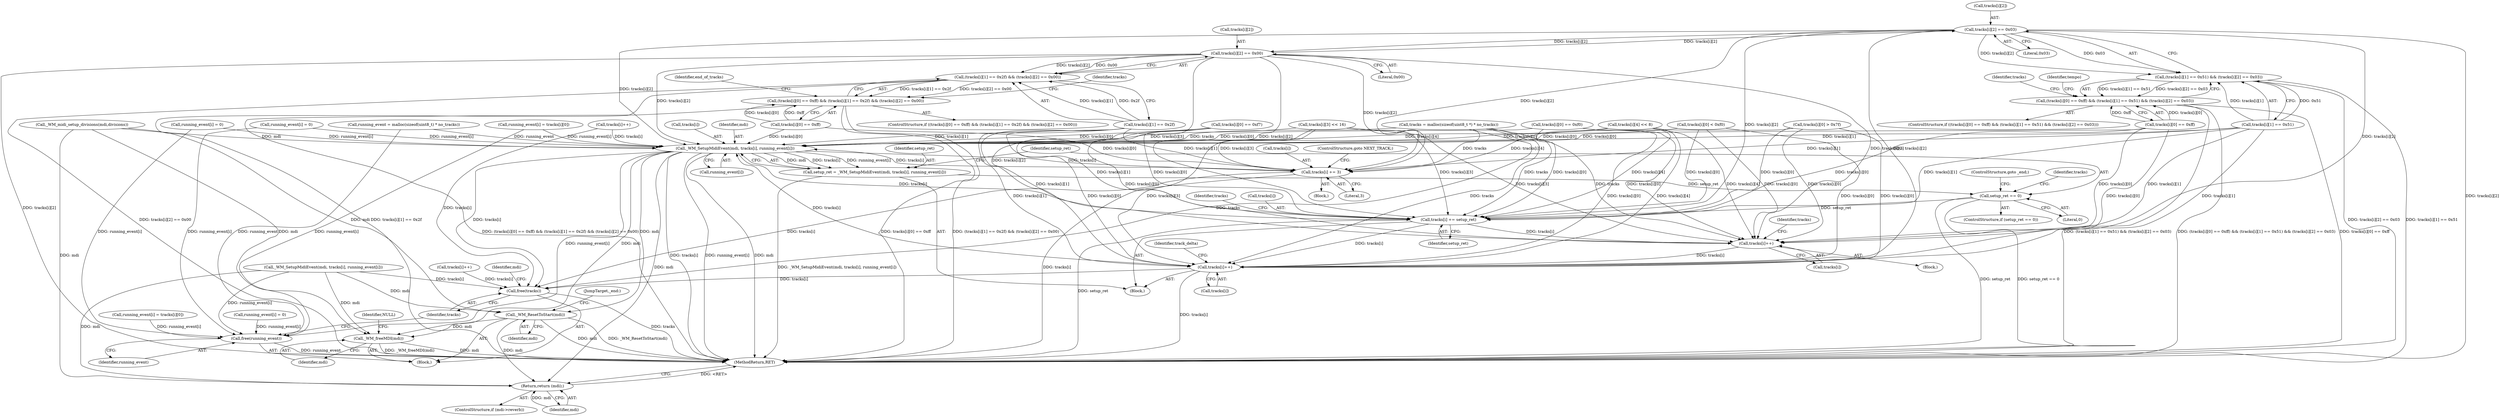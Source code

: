 digraph "0_wildmidi_660b513d99bced8783a4a5984ac2f742c74ebbdd_1@pointer" {
"1000884" [label="(Call,tracks[i][2] == 0x03)"];
"1000845" [label="(Call,tracks[i][2] == 0x00)"];
"1000884" [label="(Call,tracks[i][2] == 0x03)"];
"1000763" [label="(Call,_WM_SetupMidiEvent(mdi, tracks[i], running_event[i]))"];
"1000761" [label="(Call,setup_ret = _WM_SetupMidiEvent(mdi, tracks[i], running_event[i]))"];
"1000772" [label="(Call,setup_ret == 0)"];
"1000926" [label="(Call,tracks[i] += setup_ret)"];
"1000957" [label="(Call,tracks[i]++)"];
"1000983" [label="(Call,tracks[i]++)"];
"1001423" [label="(Call,free(tracks))"];
"1000860" [label="(Call,tracks[i] += 3)"];
"1001412" [label="(Call,_WM_ResetToStart(mdi))"];
"1001429" [label="(Return,return (mdi);)"];
"1001431" [label="(Call,_WM_freeMDI(mdi))"];
"1001421" [label="(Call,free(running_event))"];
"1000837" [label="(Call,(tracks[i][1] == 0x2f) && (tracks[i][2] == 0x00))"];
"1000829" [label="(Call,(tracks[i][0] == 0xff) && (tracks[i][1] == 0x2f) && (tracks[i][2] == 0x00))"];
"1000876" [label="(Call,(tracks[i][1] == 0x51) && (tracks[i][2] == 0x03))"];
"1000868" [label="(Call,(tracks[i][0] == 0xff) && (tracks[i][1] == 0x51) && (tracks[i][2] == 0x03))"];
"1001427" [label="(Identifier,mdi)"];
"1001425" [label="(ControlStructure,if (mdi->reverb))"];
"1000877" [label="(Call,tracks[i][1] == 0x51)"];
"1000869" [label="(Call,tracks[i][0] == 0xff)"];
"1000624" [label="(Call,tracks[i]++)"];
"1000570" [label="(Call,running_event[i] = 0)"];
"1000762" [label="(Identifier,setup_ret)"];
"1000864" [label="(Literal,3)"];
"1000872" [label="(Identifier,tracks)"];
"1000867" [label="(ControlStructure,if ((tracks[i][0] == 0xff) && (tracks[i][1] == 0x51) && (tracks[i][2] == 0x03)))"];
"1000851" [label="(Literal,0x00)"];
"1000768" [label="(Call,running_event[i])"];
"1000814" [label="(Call,tracks[i][0] == 0xf7)"];
"1000868" [label="(Call,(tracks[i][0] == 0xff) && (tracks[i][1] == 0x51) && (tracks[i][2] == 0x03))"];
"1000765" [label="(Call,tracks[i])"];
"1000781" [label="(Identifier,tracks)"];
"1000773" [label="(Identifier,setup_ret)"];
"1000845" [label="(Call,tracks[i][2] == 0x00)"];
"1000392" [label="(Call,_WM_midi_setup_divisions(mdi,divisions))"];
"1000895" [label="(Call,tracks[i][3] << 16)"];
"1000774" [label="(Literal,0)"];
"1000852" [label="(Block,)"];
"1000928" [label="(Identifier,tracks)"];
"1000984" [label="(Call,tracks[i])"];
"1000122" [label="(Block,)"];
"1000957" [label="(Call,tracks[i]++)"];
"1000416" [label="(Call,running_event = malloc(sizeof(uint8_t) * no_tracks))"];
"1000395" [label="(Call,tracks = malloc(sizeof(uint8_t *) * no_tracks))"];
"1001304" [label="(Call,tracks[i]++)"];
"1000760" [label="(Block,)"];
"1000865" [label="(ControlStructure,goto NEXT_TRACK;)"];
"1001432" [label="(Identifier,mdi)"];
"1000772" [label="(Call,setup_ret == 0)"];
"1000830" [label="(Call,tracks[i][0] == 0xff)"];
"1000935" [label="(Identifier,tracks)"];
"1000884" [label="(Call,tracks[i][2] == 0x03)"];
"1000776" [label="(ControlStructure,goto _end;)"];
"1000828" [label="(ControlStructure,if ((tracks[i][0] == 0xff) && (tracks[i][1] == 0x2f) && (tracks[i][2] == 0x00)))"];
"1000893" [label="(Identifier,tempo)"];
"1001414" [label="(JumpTarget,_end:)"];
"1000838" [label="(Call,tracks[i][1] == 0x2f)"];
"1001430" [label="(Identifier,mdi)"];
"1001086" [label="(Call,_WM_SetupMidiEvent(mdi, tracks[i], running_event[i]))"];
"1001423" [label="(Call,free(tracks))"];
"1000861" [label="(Call,tracks[i])"];
"1000926" [label="(Call,tracks[i] += setup_ret)"];
"1000940" [label="(Block,)"];
"1001424" [label="(Identifier,tracks)"];
"1000761" [label="(Call,setup_ret = _WM_SetupMidiEvent(mdi, tracks[i], running_event[i]))"];
"1000795" [label="(Call,running_event[i] = tracks[i][0])"];
"1001412" [label="(Call,_WM_ResetToStart(mdi))"];
"1000958" [label="(Call,tracks[i])"];
"1000854" [label="(Identifier,end_of_tracks)"];
"1000763" [label="(Call,_WM_SetupMidiEvent(mdi, tracks[i], running_event[i]))"];
"1001118" [label="(Call,running_event[i] = tracks[i][0])"];
"1000787" [label="(Call,tracks[i][0] < 0xf0)"];
"1000822" [label="(Call,running_event[i] = 0)"];
"1000807" [label="(Call,tracks[i][0] == 0xf0)"];
"1001421" [label="(Call,free(running_event))"];
"1000885" [label="(Call,tracks[i][2])"];
"1001429" [label="(Return,return (mdi);)"];
"1001435" [label="(MethodReturn,RET)"];
"1000778" [label="(Call,tracks[i][0] > 0x7f)"];
"1001431" [label="(Call,_WM_freeMDI(mdi))"];
"1000930" [label="(Identifier,setup_ret)"];
"1000927" [label="(Call,tracks[i])"];
"1001434" [label="(Identifier,NULL)"];
"1000983" [label="(Call,tracks[i]++)"];
"1000903" [label="(Call,tracks[i][4] << 8)"];
"1000964" [label="(Identifier,tracks)"];
"1001422" [label="(Identifier,running_event)"];
"1000829" [label="(Call,(tracks[i][0] == 0xff) && (tracks[i][1] == 0x2f) && (tracks[i][2] == 0x00))"];
"1000860" [label="(Call,tracks[i] += 3)"];
"1000876" [label="(Call,(tracks[i][1] == 0x51) && (tracks[i][2] == 0x03))"];
"1001413" [label="(Identifier,mdi)"];
"1000771" [label="(ControlStructure,if (setup_ret == 0))"];
"1001145" [label="(Call,running_event[i] = 0)"];
"1000837" [label="(Call,(tracks[i][1] == 0x2f) && (tracks[i][2] == 0x00))"];
"1000846" [label="(Call,tracks[i][2])"];
"1000989" [label="(Identifier,track_delta)"];
"1000764" [label="(Identifier,mdi)"];
"1000890" [label="(Literal,0x03)"];
"1000884" -> "1000876"  [label="AST: "];
"1000884" -> "1000890"  [label="CFG: "];
"1000885" -> "1000884"  [label="AST: "];
"1000890" -> "1000884"  [label="AST: "];
"1000876" -> "1000884"  [label="CFG: "];
"1000884" -> "1001435"  [label="DDG: tracks[i][2]"];
"1000884" -> "1000763"  [label="DDG: tracks[i][2]"];
"1000884" -> "1000845"  [label="DDG: tracks[i][2]"];
"1000884" -> "1000860"  [label="DDG: tracks[i][2]"];
"1000884" -> "1000876"  [label="DDG: tracks[i][2]"];
"1000884" -> "1000876"  [label="DDG: 0x03"];
"1000845" -> "1000884"  [label="DDG: tracks[i][2]"];
"1000884" -> "1000926"  [label="DDG: tracks[i][2]"];
"1000884" -> "1000957"  [label="DDG: tracks[i][2]"];
"1000884" -> "1000983"  [label="DDG: tracks[i][2]"];
"1000845" -> "1000837"  [label="AST: "];
"1000845" -> "1000851"  [label="CFG: "];
"1000846" -> "1000845"  [label="AST: "];
"1000851" -> "1000845"  [label="AST: "];
"1000837" -> "1000845"  [label="CFG: "];
"1000845" -> "1001435"  [label="DDG: tracks[i][2]"];
"1000845" -> "1000763"  [label="DDG: tracks[i][2]"];
"1000845" -> "1000837"  [label="DDG: tracks[i][2]"];
"1000845" -> "1000837"  [label="DDG: 0x00"];
"1000845" -> "1000860"  [label="DDG: tracks[i][2]"];
"1000845" -> "1000926"  [label="DDG: tracks[i][2]"];
"1000845" -> "1000957"  [label="DDG: tracks[i][2]"];
"1000845" -> "1000983"  [label="DDG: tracks[i][2]"];
"1000763" -> "1000761"  [label="AST: "];
"1000763" -> "1000768"  [label="CFG: "];
"1000764" -> "1000763"  [label="AST: "];
"1000765" -> "1000763"  [label="AST: "];
"1000768" -> "1000763"  [label="AST: "];
"1000761" -> "1000763"  [label="CFG: "];
"1000763" -> "1001435"  [label="DDG: mdi"];
"1000763" -> "1001435"  [label="DDG: tracks[i]"];
"1000763" -> "1001435"  [label="DDG: running_event[i]"];
"1000763" -> "1000761"  [label="DDG: mdi"];
"1000763" -> "1000761"  [label="DDG: tracks[i]"];
"1000763" -> "1000761"  [label="DDG: running_event[i]"];
"1000392" -> "1000763"  [label="DDG: mdi"];
"1000395" -> "1000763"  [label="DDG: tracks"];
"1000983" -> "1000763"  [label="DDG: tracks[i]"];
"1000807" -> "1000763"  [label="DDG: tracks[i][0]"];
"1000869" -> "1000763"  [label="DDG: tracks[i][0]"];
"1000814" -> "1000763"  [label="DDG: tracks[i][0]"];
"1000624" -> "1000763"  [label="DDG: tracks[i]"];
"1000838" -> "1000763"  [label="DDG: tracks[i][1]"];
"1000895" -> "1000763"  [label="DDG: tracks[i][3]"];
"1000778" -> "1000763"  [label="DDG: tracks[i][0]"];
"1000860" -> "1000763"  [label="DDG: tracks[i]"];
"1000830" -> "1000763"  [label="DDG: tracks[i][0]"];
"1000877" -> "1000763"  [label="DDG: tracks[i][1]"];
"1000903" -> "1000763"  [label="DDG: tracks[i][4]"];
"1000787" -> "1000763"  [label="DDG: tracks[i][0]"];
"1000570" -> "1000763"  [label="DDG: running_event[i]"];
"1000795" -> "1000763"  [label="DDG: running_event[i]"];
"1000822" -> "1000763"  [label="DDG: running_event[i]"];
"1000416" -> "1000763"  [label="DDG: running_event"];
"1000763" -> "1000860"  [label="DDG: tracks[i]"];
"1000763" -> "1000926"  [label="DDG: tracks[i]"];
"1000763" -> "1001412"  [label="DDG: mdi"];
"1000763" -> "1001421"  [label="DDG: running_event[i]"];
"1000763" -> "1001423"  [label="DDG: tracks[i]"];
"1000763" -> "1001429"  [label="DDG: mdi"];
"1000763" -> "1001431"  [label="DDG: mdi"];
"1000761" -> "1000760"  [label="AST: "];
"1000762" -> "1000761"  [label="AST: "];
"1000773" -> "1000761"  [label="CFG: "];
"1000761" -> "1001435"  [label="DDG: _WM_SetupMidiEvent(mdi, tracks[i], running_event[i])"];
"1000761" -> "1000772"  [label="DDG: setup_ret"];
"1000772" -> "1000771"  [label="AST: "];
"1000772" -> "1000774"  [label="CFG: "];
"1000773" -> "1000772"  [label="AST: "];
"1000774" -> "1000772"  [label="AST: "];
"1000776" -> "1000772"  [label="CFG: "];
"1000781" -> "1000772"  [label="CFG: "];
"1000772" -> "1001435"  [label="DDG: setup_ret"];
"1000772" -> "1001435"  [label="DDG: setup_ret == 0"];
"1000772" -> "1000926"  [label="DDG: setup_ret"];
"1000926" -> "1000760"  [label="AST: "];
"1000926" -> "1000930"  [label="CFG: "];
"1000927" -> "1000926"  [label="AST: "];
"1000930" -> "1000926"  [label="AST: "];
"1000935" -> "1000926"  [label="CFG: "];
"1000926" -> "1001435"  [label="DDG: setup_ret"];
"1000395" -> "1000926"  [label="DDG: tracks"];
"1000807" -> "1000926"  [label="DDG: tracks[i][0]"];
"1000869" -> "1000926"  [label="DDG: tracks[i][0]"];
"1000814" -> "1000926"  [label="DDG: tracks[i][0]"];
"1000838" -> "1000926"  [label="DDG: tracks[i][1]"];
"1000895" -> "1000926"  [label="DDG: tracks[i][3]"];
"1000778" -> "1000926"  [label="DDG: tracks[i][0]"];
"1000877" -> "1000926"  [label="DDG: tracks[i][1]"];
"1000903" -> "1000926"  [label="DDG: tracks[i][4]"];
"1000787" -> "1000926"  [label="DDG: tracks[i][0]"];
"1000926" -> "1000957"  [label="DDG: tracks[i]"];
"1000926" -> "1000983"  [label="DDG: tracks[i]"];
"1000957" -> "1000940"  [label="AST: "];
"1000957" -> "1000958"  [label="CFG: "];
"1000958" -> "1000957"  [label="AST: "];
"1000964" -> "1000957"  [label="CFG: "];
"1000395" -> "1000957"  [label="DDG: tracks"];
"1000807" -> "1000957"  [label="DDG: tracks[i][0]"];
"1000869" -> "1000957"  [label="DDG: tracks[i][0]"];
"1000814" -> "1000957"  [label="DDG: tracks[i][0]"];
"1000838" -> "1000957"  [label="DDG: tracks[i][1]"];
"1000895" -> "1000957"  [label="DDG: tracks[i][3]"];
"1000778" -> "1000957"  [label="DDG: tracks[i][0]"];
"1000877" -> "1000957"  [label="DDG: tracks[i][1]"];
"1000903" -> "1000957"  [label="DDG: tracks[i][4]"];
"1000787" -> "1000957"  [label="DDG: tracks[i][0]"];
"1000957" -> "1000983"  [label="DDG: tracks[i]"];
"1000983" -> "1000760"  [label="AST: "];
"1000983" -> "1000984"  [label="CFG: "];
"1000984" -> "1000983"  [label="AST: "];
"1000989" -> "1000983"  [label="CFG: "];
"1000983" -> "1001435"  [label="DDG: tracks[i]"];
"1000395" -> "1000983"  [label="DDG: tracks"];
"1000807" -> "1000983"  [label="DDG: tracks[i][0]"];
"1000869" -> "1000983"  [label="DDG: tracks[i][0]"];
"1000814" -> "1000983"  [label="DDG: tracks[i][0]"];
"1000838" -> "1000983"  [label="DDG: tracks[i][1]"];
"1000895" -> "1000983"  [label="DDG: tracks[i][3]"];
"1000778" -> "1000983"  [label="DDG: tracks[i][0]"];
"1000877" -> "1000983"  [label="DDG: tracks[i][1]"];
"1000903" -> "1000983"  [label="DDG: tracks[i][4]"];
"1000787" -> "1000983"  [label="DDG: tracks[i][0]"];
"1000983" -> "1001423"  [label="DDG: tracks[i]"];
"1001423" -> "1000122"  [label="AST: "];
"1001423" -> "1001424"  [label="CFG: "];
"1001424" -> "1001423"  [label="AST: "];
"1001427" -> "1001423"  [label="CFG: "];
"1001423" -> "1001435"  [label="DDG: tracks"];
"1000395" -> "1001423"  [label="DDG: tracks"];
"1001086" -> "1001423"  [label="DDG: tracks[i]"];
"1000624" -> "1001423"  [label="DDG: tracks[i]"];
"1001304" -> "1001423"  [label="DDG: tracks[i]"];
"1000860" -> "1001423"  [label="DDG: tracks[i]"];
"1000860" -> "1000852"  [label="AST: "];
"1000860" -> "1000864"  [label="CFG: "];
"1000861" -> "1000860"  [label="AST: "];
"1000864" -> "1000860"  [label="AST: "];
"1000865" -> "1000860"  [label="CFG: "];
"1000860" -> "1001435"  [label="DDG: tracks[i]"];
"1000395" -> "1000860"  [label="DDG: tracks"];
"1000838" -> "1000860"  [label="DDG: tracks[i][1]"];
"1000895" -> "1000860"  [label="DDG: tracks[i][3]"];
"1000830" -> "1000860"  [label="DDG: tracks[i][0]"];
"1000877" -> "1000860"  [label="DDG: tracks[i][1]"];
"1000903" -> "1000860"  [label="DDG: tracks[i][4]"];
"1001412" -> "1000122"  [label="AST: "];
"1001412" -> "1001413"  [label="CFG: "];
"1001413" -> "1001412"  [label="AST: "];
"1001414" -> "1001412"  [label="CFG: "];
"1001412" -> "1001435"  [label="DDG: _WM_ResetToStart(mdi)"];
"1001412" -> "1001435"  [label="DDG: mdi"];
"1001086" -> "1001412"  [label="DDG: mdi"];
"1000392" -> "1001412"  [label="DDG: mdi"];
"1001412" -> "1001429"  [label="DDG: mdi"];
"1001412" -> "1001431"  [label="DDG: mdi"];
"1001429" -> "1001425"  [label="AST: "];
"1001429" -> "1001430"  [label="CFG: "];
"1001430" -> "1001429"  [label="AST: "];
"1001435" -> "1001429"  [label="CFG: "];
"1001429" -> "1001435"  [label="DDG: <RET>"];
"1001430" -> "1001429"  [label="DDG: mdi"];
"1001086" -> "1001429"  [label="DDG: mdi"];
"1000392" -> "1001429"  [label="DDG: mdi"];
"1001431" -> "1000122"  [label="AST: "];
"1001431" -> "1001432"  [label="CFG: "];
"1001432" -> "1001431"  [label="AST: "];
"1001434" -> "1001431"  [label="CFG: "];
"1001431" -> "1001435"  [label="DDG: mdi"];
"1001431" -> "1001435"  [label="DDG: _WM_freeMDI(mdi)"];
"1001086" -> "1001431"  [label="DDG: mdi"];
"1000392" -> "1001431"  [label="DDG: mdi"];
"1001421" -> "1000122"  [label="AST: "];
"1001421" -> "1001422"  [label="CFG: "];
"1001422" -> "1001421"  [label="AST: "];
"1001424" -> "1001421"  [label="CFG: "];
"1001421" -> "1001435"  [label="DDG: running_event"];
"1000570" -> "1001421"  [label="DDG: running_event[i]"];
"1000795" -> "1001421"  [label="DDG: running_event[i]"];
"1001145" -> "1001421"  [label="DDG: running_event[i]"];
"1000822" -> "1001421"  [label="DDG: running_event[i]"];
"1001086" -> "1001421"  [label="DDG: running_event[i]"];
"1000416" -> "1001421"  [label="DDG: running_event"];
"1001118" -> "1001421"  [label="DDG: running_event[i]"];
"1000837" -> "1000829"  [label="AST: "];
"1000837" -> "1000838"  [label="CFG: "];
"1000838" -> "1000837"  [label="AST: "];
"1000829" -> "1000837"  [label="CFG: "];
"1000837" -> "1001435"  [label="DDG: tracks[i][1] == 0x2f"];
"1000837" -> "1001435"  [label="DDG: tracks[i][2] == 0x00"];
"1000837" -> "1000829"  [label="DDG: tracks[i][1] == 0x2f"];
"1000837" -> "1000829"  [label="DDG: tracks[i][2] == 0x00"];
"1000838" -> "1000837"  [label="DDG: tracks[i][1]"];
"1000838" -> "1000837"  [label="DDG: 0x2f"];
"1000829" -> "1000828"  [label="AST: "];
"1000829" -> "1000830"  [label="CFG: "];
"1000830" -> "1000829"  [label="AST: "];
"1000854" -> "1000829"  [label="CFG: "];
"1000872" -> "1000829"  [label="CFG: "];
"1000829" -> "1001435"  [label="DDG: (tracks[i][0] == 0xff) && (tracks[i][1] == 0x2f) && (tracks[i][2] == 0x00)"];
"1000829" -> "1001435"  [label="DDG: tracks[i][0] == 0xff"];
"1000829" -> "1001435"  [label="DDG: (tracks[i][1] == 0x2f) && (tracks[i][2] == 0x00)"];
"1000830" -> "1000829"  [label="DDG: tracks[i][0]"];
"1000830" -> "1000829"  [label="DDG: 0xff"];
"1000876" -> "1000868"  [label="AST: "];
"1000876" -> "1000877"  [label="CFG: "];
"1000877" -> "1000876"  [label="AST: "];
"1000868" -> "1000876"  [label="CFG: "];
"1000876" -> "1001435"  [label="DDG: tracks[i][2] == 0x03"];
"1000876" -> "1001435"  [label="DDG: tracks[i][1] == 0x51"];
"1000876" -> "1000868"  [label="DDG: tracks[i][1] == 0x51"];
"1000876" -> "1000868"  [label="DDG: tracks[i][2] == 0x03"];
"1000877" -> "1000876"  [label="DDG: tracks[i][1]"];
"1000877" -> "1000876"  [label="DDG: 0x51"];
"1000868" -> "1000867"  [label="AST: "];
"1000868" -> "1000869"  [label="CFG: "];
"1000869" -> "1000868"  [label="AST: "];
"1000893" -> "1000868"  [label="CFG: "];
"1000928" -> "1000868"  [label="CFG: "];
"1000868" -> "1001435"  [label="DDG: (tracks[i][1] == 0x51) && (tracks[i][2] == 0x03)"];
"1000868" -> "1001435"  [label="DDG: (tracks[i][0] == 0xff) && (tracks[i][1] == 0x51) && (tracks[i][2] == 0x03)"];
"1000868" -> "1001435"  [label="DDG: tracks[i][0] == 0xff"];
"1000869" -> "1000868"  [label="DDG: tracks[i][0]"];
"1000869" -> "1000868"  [label="DDG: 0xff"];
}
